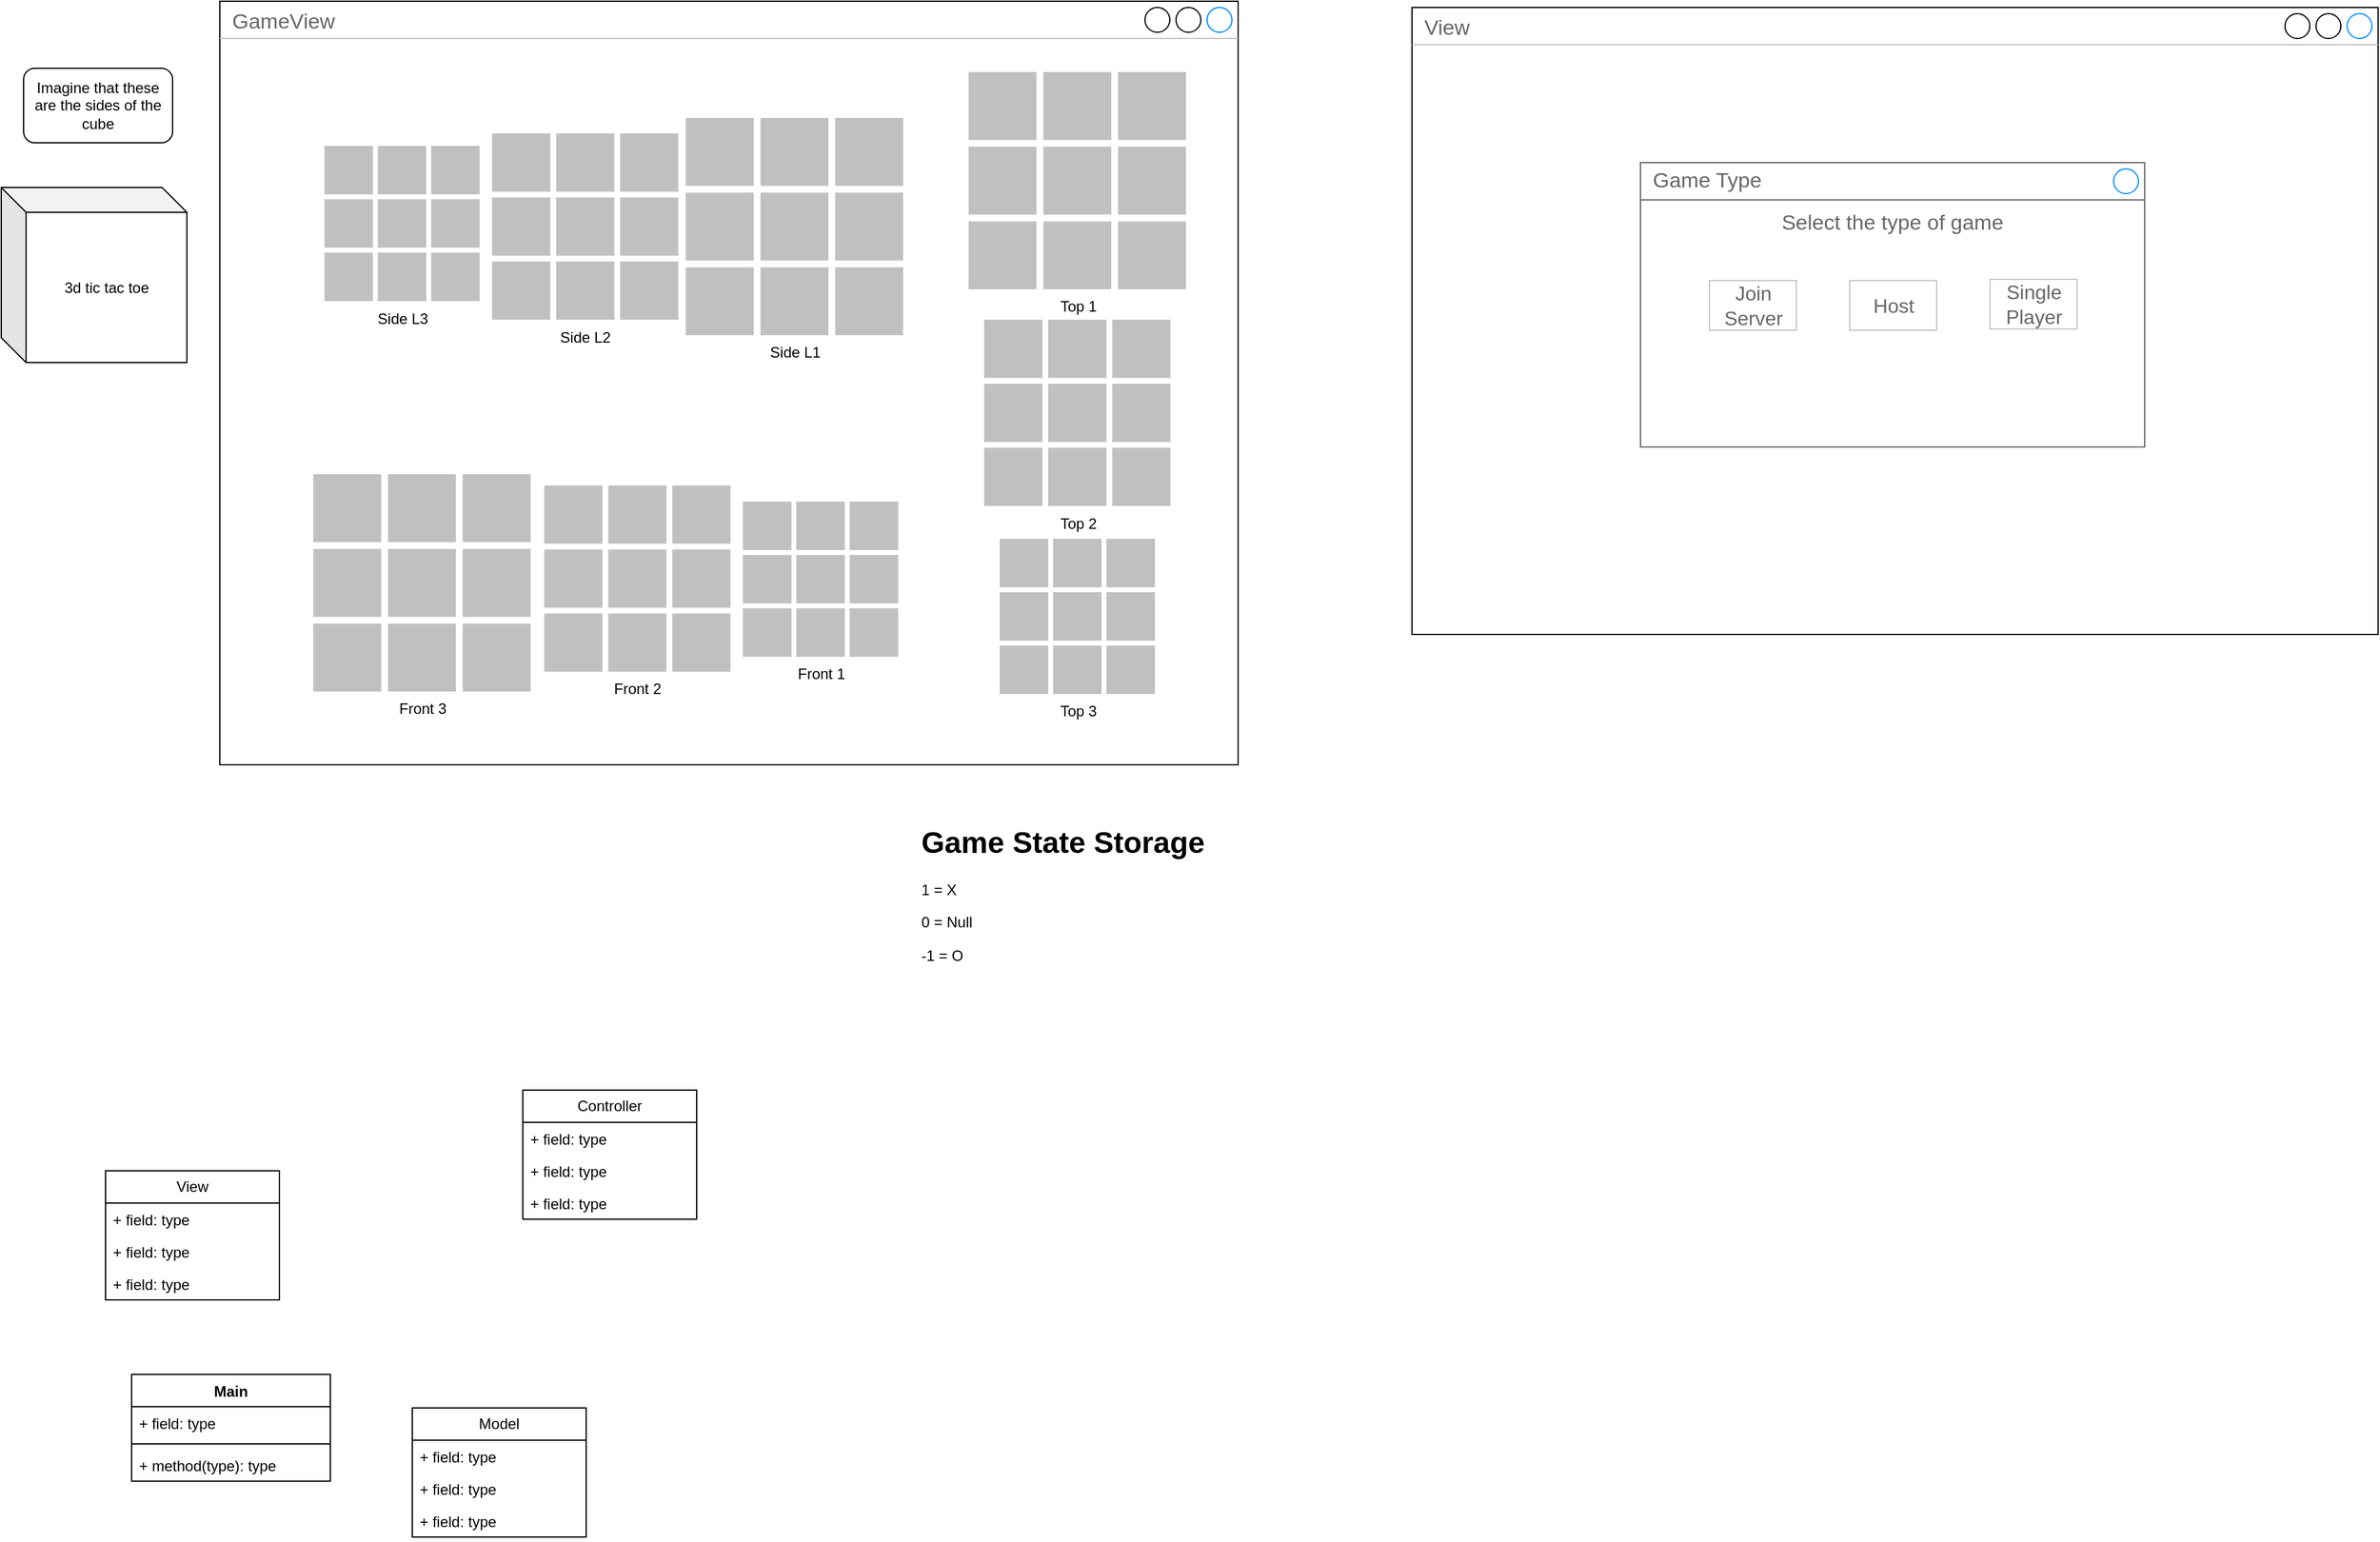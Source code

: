 <mxfile version="21.6.1" type="device">
  <diagram name="Page-1" id="dP1O_p-0g8a1WRhFK7fN">
    <mxGraphModel dx="1190" dy="911" grid="0" gridSize="10" guides="1" tooltips="1" connect="1" arrows="1" fold="1" page="1" pageScale="1" pageWidth="1100" pageHeight="850" math="0" shadow="0">
      <root>
        <mxCell id="0" />
        <mxCell id="1" parent="0" />
        <mxCell id="cxote1PoROD4nmEdW4lo-21" value="GameView" style="strokeWidth=1;shadow=0;dashed=0;align=center;html=1;shape=mxgraph.mockup.containers.window;align=left;verticalAlign=top;spacingLeft=8;strokeColor2=#008cff;strokeColor3=#c4c4c4;fontColor=#666666;mainText=;fontSize=17;labelBackgroundColor=none;whiteSpace=wrap;" vertex="1" parent="1">
          <mxGeometry x="200" y="8" width="820" height="615" as="geometry" />
        </mxCell>
        <mxCell id="4pME_u2XS22YY2MUiVFc-9" value="Front 1" style="html=1;verticalLabelPosition=bottom;labelBackgroundColor=#ffffff;verticalAlign=top;shadow=0;dashed=0;strokeWidth=1;shape=mxgraph.ios7ui.iconGrid;fillColor=#c0c0c0;gridSize=3,3;" parent="1" vertex="1">
          <mxGeometry x="621.25" y="411" width="125" height="125" as="geometry" />
        </mxCell>
        <mxCell id="4pME_u2XS22YY2MUiVFc-12" value="3d tic tac toe" style="shape=cube;whiteSpace=wrap;html=1;boundedLbl=1;backgroundOutline=1;darkOpacity=0.05;darkOpacity2=0.1;" parent="1" vertex="1">
          <mxGeometry x="24" y="158" width="149.5" height="141" as="geometry" />
        </mxCell>
        <mxCell id="4pME_u2XS22YY2MUiVFc-13" value="Imagine that these are the sides of the cube" style="rounded=1;whiteSpace=wrap;html=1;" parent="1" vertex="1">
          <mxGeometry x="42" y="62" width="120" height="60" as="geometry" />
        </mxCell>
        <mxCell id="4pME_u2XS22YY2MUiVFc-24" value="Front 2" style="html=1;verticalLabelPosition=bottom;labelBackgroundColor=#ffffff;verticalAlign=top;shadow=0;dashed=0;strokeWidth=1;shape=mxgraph.ios7ui.iconGrid;fillColor=#c0c0c0;gridSize=3,3;" parent="1" vertex="1">
          <mxGeometry x="461.25" y="398" width="150" height="150" as="geometry" />
        </mxCell>
        <mxCell id="4pME_u2XS22YY2MUiVFc-32" value="Front 3" style="html=1;verticalLabelPosition=bottom;labelBackgroundColor=#ffffff;verticalAlign=top;shadow=0;dashed=0;strokeWidth=1;shape=mxgraph.ios7ui.iconGrid;fillColor=#c0c0c0;gridSize=3,3;" parent="1" vertex="1">
          <mxGeometry x="275.25" y="389" width="175" height="175" as="geometry" />
        </mxCell>
        <mxCell id="4pME_u2XS22YY2MUiVFc-39" value="&lt;h1&gt;Game State Storage&lt;/h1&gt;&lt;p&gt;1 = X&lt;/p&gt;&lt;p&gt;0 = Null&lt;/p&gt;&lt;p&gt;-1 = O&lt;/p&gt;" style="text;html=1;strokeColor=none;fillColor=none;spacing=5;spacingTop=-20;whiteSpace=wrap;overflow=hidden;rounded=0;" parent="1" vertex="1">
          <mxGeometry x="760" y="666" width="261" height="145" as="geometry" />
        </mxCell>
        <mxCell id="4pME_u2XS22YY2MUiVFc-41" value="Top 3" style="html=1;verticalLabelPosition=bottom;labelBackgroundColor=#ffffff;verticalAlign=top;shadow=0;dashed=0;strokeWidth=1;shape=mxgraph.ios7ui.iconGrid;fillColor=#c0c0c0;gridSize=3,3;" parent="1" vertex="1">
          <mxGeometry x="828" y="441" width="125" height="125" as="geometry" />
        </mxCell>
        <mxCell id="4pME_u2XS22YY2MUiVFc-42" value="Top 2" style="html=1;verticalLabelPosition=bottom;labelBackgroundColor=#ffffff;verticalAlign=top;shadow=0;dashed=0;strokeWidth=1;shape=mxgraph.ios7ui.iconGrid;fillColor=#c0c0c0;gridSize=3,3;" parent="1" vertex="1">
          <mxGeometry x="815.5" y="264.5" width="150" height="150" as="geometry" />
        </mxCell>
        <mxCell id="4pME_u2XS22YY2MUiVFc-43" value="Top 1" style="html=1;verticalLabelPosition=bottom;labelBackgroundColor=#ffffff;verticalAlign=top;shadow=0;dashed=0;strokeWidth=1;shape=mxgraph.ios7ui.iconGrid;fillColor=#c0c0c0;gridSize=3,3;" parent="1" vertex="1">
          <mxGeometry x="803" y="65" width="175" height="175" as="geometry" />
        </mxCell>
        <mxCell id="4pME_u2XS22YY2MUiVFc-44" value="Side L3" style="html=1;verticalLabelPosition=bottom;labelBackgroundColor=#ffffff;verticalAlign=top;shadow=0;dashed=0;strokeWidth=1;shape=mxgraph.ios7ui.iconGrid;fillColor=#c0c0c0;gridSize=3,3;" parent="1" vertex="1">
          <mxGeometry x="284.25" y="124.5" width="125" height="125" as="geometry" />
        </mxCell>
        <mxCell id="4pME_u2XS22YY2MUiVFc-45" value="Side L2" style="html=1;verticalLabelPosition=bottom;labelBackgroundColor=#ffffff;verticalAlign=top;shadow=0;dashed=0;strokeWidth=1;shape=mxgraph.ios7ui.iconGrid;fillColor=#c0c0c0;gridSize=3,3;" parent="1" vertex="1">
          <mxGeometry x="419.25" y="114.5" width="150" height="150" as="geometry" />
        </mxCell>
        <mxCell id="4pME_u2XS22YY2MUiVFc-46" value="Side L1" style="html=1;verticalLabelPosition=bottom;labelBackgroundColor=#ffffff;verticalAlign=top;shadow=0;dashed=0;strokeWidth=1;shape=mxgraph.ios7ui.iconGrid;fillColor=#c0c0c0;gridSize=3,3;" parent="1" vertex="1">
          <mxGeometry x="575.25" y="102" width="175" height="175" as="geometry" />
        </mxCell>
        <mxCell id="cxote1PoROD4nmEdW4lo-1" value="Model" style="swimlane;fontStyle=0;childLayout=stackLayout;horizontal=1;startSize=26;fillColor=none;horizontalStack=0;resizeParent=1;resizeParentMax=0;resizeLast=0;collapsible=1;marginBottom=0;whiteSpace=wrap;html=1;" vertex="1" parent="1">
          <mxGeometry x="355" y="1141" width="140" height="104" as="geometry">
            <mxRectangle x="374" y="1015" width="95" height="26" as="alternateBounds" />
          </mxGeometry>
        </mxCell>
        <mxCell id="cxote1PoROD4nmEdW4lo-2" value="+ field: type" style="text;strokeColor=none;fillColor=none;align=left;verticalAlign=top;spacingLeft=4;spacingRight=4;overflow=hidden;rotatable=0;points=[[0,0.5],[1,0.5]];portConstraint=eastwest;whiteSpace=wrap;html=1;" vertex="1" parent="cxote1PoROD4nmEdW4lo-1">
          <mxGeometry y="26" width="140" height="26" as="geometry" />
        </mxCell>
        <mxCell id="cxote1PoROD4nmEdW4lo-3" value="+ field: type" style="text;strokeColor=none;fillColor=none;align=left;verticalAlign=top;spacingLeft=4;spacingRight=4;overflow=hidden;rotatable=0;points=[[0,0.5],[1,0.5]];portConstraint=eastwest;whiteSpace=wrap;html=1;" vertex="1" parent="cxote1PoROD4nmEdW4lo-1">
          <mxGeometry y="52" width="140" height="26" as="geometry" />
        </mxCell>
        <mxCell id="cxote1PoROD4nmEdW4lo-4" value="+ field: type" style="text;strokeColor=none;fillColor=none;align=left;verticalAlign=top;spacingLeft=4;spacingRight=4;overflow=hidden;rotatable=0;points=[[0,0.5],[1,0.5]];portConstraint=eastwest;whiteSpace=wrap;html=1;" vertex="1" parent="cxote1PoROD4nmEdW4lo-1">
          <mxGeometry y="78" width="140" height="26" as="geometry" />
        </mxCell>
        <mxCell id="cxote1PoROD4nmEdW4lo-7" value="View" style="swimlane;fontStyle=0;childLayout=stackLayout;horizontal=1;startSize=26;fillColor=none;horizontalStack=0;resizeParent=1;resizeParentMax=0;resizeLast=0;collapsible=1;marginBottom=0;whiteSpace=wrap;html=1;" vertex="1" parent="1">
          <mxGeometry x="108" y="950" width="140" height="104" as="geometry">
            <mxRectangle x="374" y="1015" width="95" height="26" as="alternateBounds" />
          </mxGeometry>
        </mxCell>
        <mxCell id="cxote1PoROD4nmEdW4lo-8" value="+ field: type" style="text;strokeColor=none;fillColor=none;align=left;verticalAlign=top;spacingLeft=4;spacingRight=4;overflow=hidden;rotatable=0;points=[[0,0.5],[1,0.5]];portConstraint=eastwest;whiteSpace=wrap;html=1;" vertex="1" parent="cxote1PoROD4nmEdW4lo-7">
          <mxGeometry y="26" width="140" height="26" as="geometry" />
        </mxCell>
        <mxCell id="cxote1PoROD4nmEdW4lo-9" value="+ field: type" style="text;strokeColor=none;fillColor=none;align=left;verticalAlign=top;spacingLeft=4;spacingRight=4;overflow=hidden;rotatable=0;points=[[0,0.5],[1,0.5]];portConstraint=eastwest;whiteSpace=wrap;html=1;" vertex="1" parent="cxote1PoROD4nmEdW4lo-7">
          <mxGeometry y="52" width="140" height="26" as="geometry" />
        </mxCell>
        <mxCell id="cxote1PoROD4nmEdW4lo-10" value="+ field: type" style="text;strokeColor=none;fillColor=none;align=left;verticalAlign=top;spacingLeft=4;spacingRight=4;overflow=hidden;rotatable=0;points=[[0,0.5],[1,0.5]];portConstraint=eastwest;whiteSpace=wrap;html=1;" vertex="1" parent="cxote1PoROD4nmEdW4lo-7">
          <mxGeometry y="78" width="140" height="26" as="geometry" />
        </mxCell>
        <mxCell id="cxote1PoROD4nmEdW4lo-11" value="Controller" style="swimlane;fontStyle=0;childLayout=stackLayout;horizontal=1;startSize=26;fillColor=none;horizontalStack=0;resizeParent=1;resizeParentMax=0;resizeLast=0;collapsible=1;marginBottom=0;whiteSpace=wrap;html=1;" vertex="1" parent="1">
          <mxGeometry x="444" y="885" width="140" height="104" as="geometry">
            <mxRectangle x="374" y="1015" width="95" height="26" as="alternateBounds" />
          </mxGeometry>
        </mxCell>
        <mxCell id="cxote1PoROD4nmEdW4lo-12" value="+ field: type" style="text;strokeColor=none;fillColor=none;align=left;verticalAlign=top;spacingLeft=4;spacingRight=4;overflow=hidden;rotatable=0;points=[[0,0.5],[1,0.5]];portConstraint=eastwest;whiteSpace=wrap;html=1;" vertex="1" parent="cxote1PoROD4nmEdW4lo-11">
          <mxGeometry y="26" width="140" height="26" as="geometry" />
        </mxCell>
        <mxCell id="cxote1PoROD4nmEdW4lo-13" value="+ field: type" style="text;strokeColor=none;fillColor=none;align=left;verticalAlign=top;spacingLeft=4;spacingRight=4;overflow=hidden;rotatable=0;points=[[0,0.5],[1,0.5]];portConstraint=eastwest;whiteSpace=wrap;html=1;" vertex="1" parent="cxote1PoROD4nmEdW4lo-11">
          <mxGeometry y="52" width="140" height="26" as="geometry" />
        </mxCell>
        <mxCell id="cxote1PoROD4nmEdW4lo-14" value="+ field: type" style="text;strokeColor=none;fillColor=none;align=left;verticalAlign=top;spacingLeft=4;spacingRight=4;overflow=hidden;rotatable=0;points=[[0,0.5],[1,0.5]];portConstraint=eastwest;whiteSpace=wrap;html=1;" vertex="1" parent="cxote1PoROD4nmEdW4lo-11">
          <mxGeometry y="78" width="140" height="26" as="geometry" />
        </mxCell>
        <mxCell id="cxote1PoROD4nmEdW4lo-16" value="Main" style="swimlane;fontStyle=1;align=center;verticalAlign=top;childLayout=stackLayout;horizontal=1;startSize=26;horizontalStack=0;resizeParent=1;resizeParentMax=0;resizeLast=0;collapsible=1;marginBottom=0;whiteSpace=wrap;html=1;" vertex="1" parent="1">
          <mxGeometry x="129" y="1114" width="160" height="86" as="geometry" />
        </mxCell>
        <mxCell id="cxote1PoROD4nmEdW4lo-17" value="+ field: type" style="text;strokeColor=none;fillColor=none;align=left;verticalAlign=top;spacingLeft=4;spacingRight=4;overflow=hidden;rotatable=0;points=[[0,0.5],[1,0.5]];portConstraint=eastwest;whiteSpace=wrap;html=1;" vertex="1" parent="cxote1PoROD4nmEdW4lo-16">
          <mxGeometry y="26" width="160" height="26" as="geometry" />
        </mxCell>
        <mxCell id="cxote1PoROD4nmEdW4lo-18" value="" style="line;strokeWidth=1;fillColor=none;align=left;verticalAlign=middle;spacingTop=-1;spacingLeft=3;spacingRight=3;rotatable=0;labelPosition=right;points=[];portConstraint=eastwest;strokeColor=inherit;" vertex="1" parent="cxote1PoROD4nmEdW4lo-16">
          <mxGeometry y="52" width="160" height="8" as="geometry" />
        </mxCell>
        <mxCell id="cxote1PoROD4nmEdW4lo-19" value="+ method(type): type" style="text;strokeColor=none;fillColor=none;align=left;verticalAlign=top;spacingLeft=4;spacingRight=4;overflow=hidden;rotatable=0;points=[[0,0.5],[1,0.5]];portConstraint=eastwest;whiteSpace=wrap;html=1;" vertex="1" parent="cxote1PoROD4nmEdW4lo-16">
          <mxGeometry y="60" width="160" height="26" as="geometry" />
        </mxCell>
        <mxCell id="cxote1PoROD4nmEdW4lo-22" value="View" style="strokeWidth=1;shadow=0;dashed=0;align=center;html=1;shape=mxgraph.mockup.containers.window;align=left;verticalAlign=top;spacingLeft=8;strokeColor2=#008cff;strokeColor3=#c4c4c4;fontColor=#666666;mainText=;fontSize=17;labelBackgroundColor=none;whiteSpace=wrap;" vertex="1" parent="1">
          <mxGeometry x="1160" y="13" width="778" height="505" as="geometry" />
        </mxCell>
        <mxCell id="cxote1PoROD4nmEdW4lo-23" value="Select the type of game" style="strokeWidth=1;shadow=0;dashed=0;align=center;html=1;shape=mxgraph.mockup.containers.rrect;rSize=0;strokeColor=#666666;fontColor=#666666;fontSize=17;verticalAlign=top;whiteSpace=wrap;fillColor=#ffffff;spacingTop=32;" vertex="1" parent="1">
          <mxGeometry x="1344" y="138" width="406" height="229" as="geometry" />
        </mxCell>
        <mxCell id="cxote1PoROD4nmEdW4lo-24" value="Game Type" style="strokeWidth=1;shadow=0;dashed=0;align=center;html=1;shape=mxgraph.mockup.containers.rrect;rSize=0;fontSize=17;fontColor=#666666;strokeColor=#666666;align=left;spacingLeft=8;fillColor=none;resizeWidth=1;whiteSpace=wrap;" vertex="1" parent="cxote1PoROD4nmEdW4lo-23">
          <mxGeometry width="406" height="30" relative="1" as="geometry" />
        </mxCell>
        <mxCell id="cxote1PoROD4nmEdW4lo-25" value="" style="shape=ellipse;strokeColor=#008cff;resizable=0;fillColor=none;html=1;" vertex="1" parent="cxote1PoROD4nmEdW4lo-24">
          <mxGeometry x="1" y="0.5" width="20" height="20" relative="1" as="geometry">
            <mxPoint x="-25" y="-10" as="offset" />
          </mxGeometry>
        </mxCell>
        <mxCell id="cxote1PoROD4nmEdW4lo-26" value="Single Player" style="strokeWidth=1;shadow=0;dashed=0;align=center;html=1;shape=mxgraph.mockup.containers.rrect;rSize=0;fontSize=16;fontColor=#666666;strokeColor=#c4c4c4;whiteSpace=wrap;fillColor=none;" vertex="1" parent="cxote1PoROD4nmEdW4lo-23">
          <mxGeometry x="0.25" y="1" width="70" height="40" relative="1" as="geometry">
            <mxPoint x="180" y="-135" as="offset" />
          </mxGeometry>
        </mxCell>
        <mxCell id="cxote1PoROD4nmEdW4lo-27" value="Join Server" style="strokeWidth=1;shadow=0;dashed=0;align=center;html=1;shape=mxgraph.mockup.containers.rrect;rSize=0;fontSize=16;fontColor=#666666;strokeColor=#c4c4c4;whiteSpace=wrap;fillColor=none;" vertex="1" parent="cxote1PoROD4nmEdW4lo-23">
          <mxGeometry x="0.75" y="1" width="70" height="40" relative="1" as="geometry">
            <mxPoint x="-249" y="-134" as="offset" />
          </mxGeometry>
        </mxCell>
        <mxCell id="cxote1PoROD4nmEdW4lo-28" value="Host" style="strokeWidth=1;shadow=0;dashed=0;align=center;html=1;shape=mxgraph.mockup.containers.rrect;rSize=0;fontSize=16;fontColor=#666666;strokeColor=#c4c4c4;whiteSpace=wrap;fillColor=none;" vertex="1" parent="cxote1PoROD4nmEdW4lo-23">
          <mxGeometry x="168.5" y="95" width="70" height="40" as="geometry" />
        </mxCell>
      </root>
    </mxGraphModel>
  </diagram>
</mxfile>
